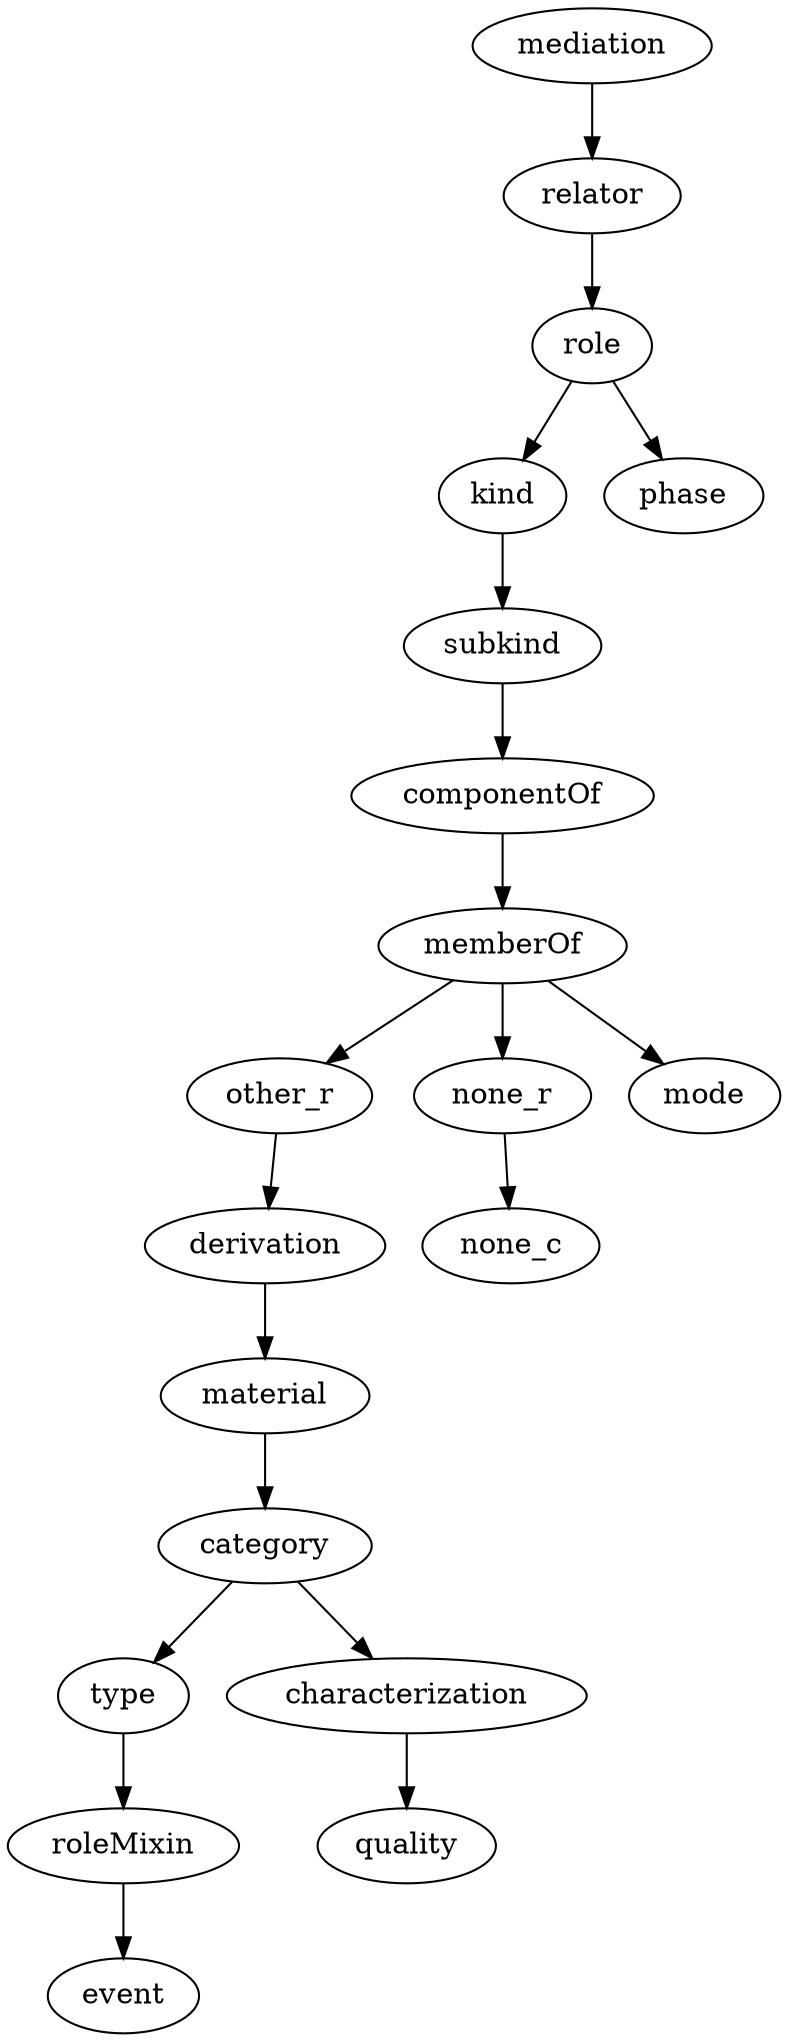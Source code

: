strict digraph  {
mediation;
relator;
role;
kind;
phase;
subkind;
componentOf;
memberOf;
other_r;
none_r;
mode;
derivation;
material;
category;
type;
characterization;
roleMixin;
event;
none_c;
quality;
mediation -> relator;
relator -> role;
role -> kind;
role -> phase;
kind -> subkind;
subkind -> componentOf;
componentOf -> memberOf;
memberOf -> other_r;
memberOf -> none_r;
memberOf -> mode;
other_r -> derivation;
none_r -> none_c;
derivation -> material;
material -> category;
category -> type;
category -> characterization;
type -> roleMixin;
characterization -> quality;
roleMixin -> event;
}
